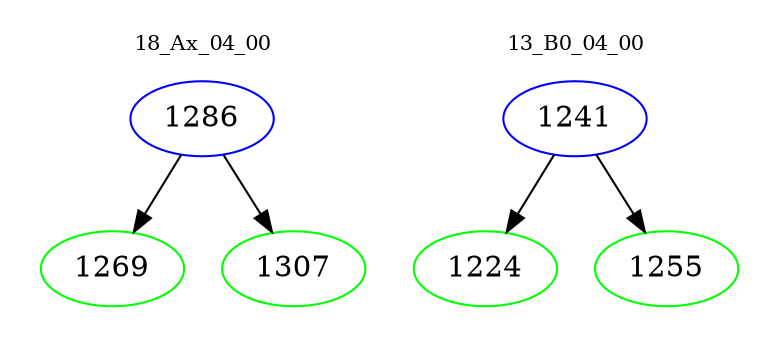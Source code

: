 digraph{
subgraph cluster_0 {
color = white
label = "18_Ax_04_00";
fontsize=10;
T0_1286 [label="1286", color="blue"]
T0_1286 -> T0_1269 [color="black"]
T0_1269 [label="1269", color="green"]
T0_1286 -> T0_1307 [color="black"]
T0_1307 [label="1307", color="green"]
}
subgraph cluster_1 {
color = white
label = "13_B0_04_00";
fontsize=10;
T1_1241 [label="1241", color="blue"]
T1_1241 -> T1_1224 [color="black"]
T1_1224 [label="1224", color="green"]
T1_1241 -> T1_1255 [color="black"]
T1_1255 [label="1255", color="green"]
}
}
